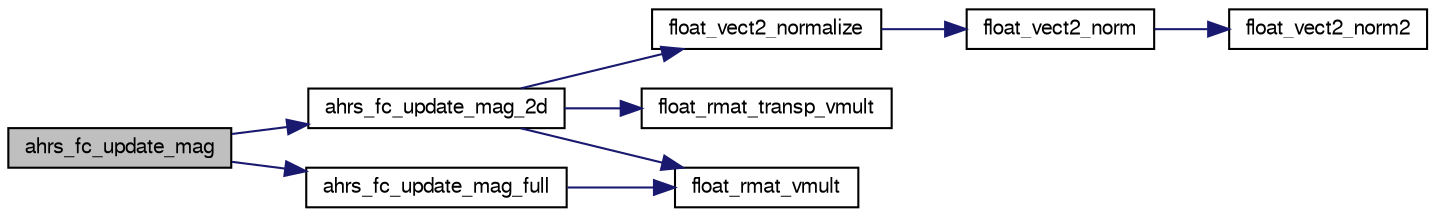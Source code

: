 digraph "ahrs_fc_update_mag"
{
  edge [fontname="FreeSans",fontsize="10",labelfontname="FreeSans",labelfontsize="10"];
  node [fontname="FreeSans",fontsize="10",shape=record];
  rankdir="LR";
  Node1 [label="ahrs_fc_update_mag",height=0.2,width=0.4,color="black", fillcolor="grey75", style="filled", fontcolor="black"];
  Node1 -> Node2 [color="midnightblue",fontsize="10",style="solid",fontname="FreeSans"];
  Node2 [label="ahrs_fc_update_mag_2d",height=0.2,width=0.4,color="black", fillcolor="white", style="filled",URL="$ahrs__float__cmpl_8c.html#a2cd941fe0c1d25a3c9f73e47f7ac07f1"];
  Node2 -> Node3 [color="midnightblue",fontsize="10",style="solid",fontname="FreeSans"];
  Node3 [label="float_vect2_normalize",height=0.2,width=0.4,color="black", fillcolor="white", style="filled",URL="$group__math__algebra__float.html#gab539484619b696418cab24d9a1f0eb2e",tooltip="normalize 2D vector in place "];
  Node3 -> Node4 [color="midnightblue",fontsize="10",style="solid",fontname="FreeSans"];
  Node4 [label="float_vect2_norm",height=0.2,width=0.4,color="black", fillcolor="white", style="filled",URL="$group__math__algebra__float.html#gaa582daa9c1806cc8bfe7638a54a198da"];
  Node4 -> Node5 [color="midnightblue",fontsize="10",style="solid",fontname="FreeSans"];
  Node5 [label="float_vect2_norm2",height=0.2,width=0.4,color="black", fillcolor="white", style="filled",URL="$group__math__algebra__float.html#ga1625b9e38f01ac161fa80555647c77d8"];
  Node2 -> Node6 [color="midnightblue",fontsize="10",style="solid",fontname="FreeSans"];
  Node6 [label="float_rmat_transp_vmult",height=0.2,width=0.4,color="black", fillcolor="white", style="filled",URL="$group__math__algebra__float.html#gac852ba0c3ec48acfd8abaefbf933d4b6",tooltip="rotate 3D vector by transposed rotation matrix. "];
  Node2 -> Node7 [color="midnightblue",fontsize="10",style="solid",fontname="FreeSans"];
  Node7 [label="float_rmat_vmult",height=0.2,width=0.4,color="black", fillcolor="white", style="filled",URL="$group__math__algebra__float.html#gaf2a4d7a67cf8cb6a8e382eef4a6f750e",tooltip="rotate 3D vector by rotation matrix. "];
  Node1 -> Node8 [color="midnightblue",fontsize="10",style="solid",fontname="FreeSans"];
  Node8 [label="ahrs_fc_update_mag_full",height=0.2,width=0.4,color="black", fillcolor="white", style="filled",URL="$ahrs__float__cmpl_8c.html#a5fd6cf5c4615f0f1e35ce744db7ff66c"];
  Node8 -> Node7 [color="midnightblue",fontsize="10",style="solid",fontname="FreeSans"];
}
